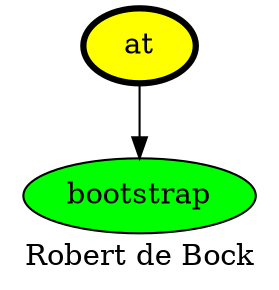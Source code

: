 digraph PhiloDilemma {
  label = "Robert de Bock" ;
  overlap=false
  {
    bootstrap [fillcolor=green style=filled]
    at [fillcolor=yellow style=filled penwidth=3]
  }
  at -> bootstrap
}
